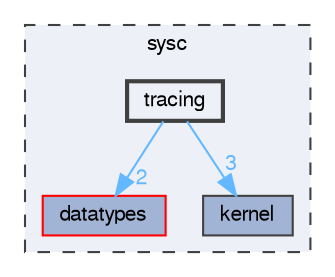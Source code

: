 digraph "sysc/tracing"
{
 // LATEX_PDF_SIZE
  bgcolor="transparent";
  edge [fontname=FreeSans,fontsize=10,labelfontname=FreeSans,labelfontsize=10];
  node [fontname=FreeSans,fontsize=10,shape=box,height=0.2,width=0.4];
  compound=true
  subgraph clusterdir_b3fe251d03f02f270a00ddc1eaee8ac2 {
    graph [ bgcolor="#edf0f7", pencolor="grey25", label="sysc", fontname=FreeSans,fontsize=10 style="filled,dashed", URL="dir_b3fe251d03f02f270a00ddc1eaee8ac2.html",tooltip=""]
  dir_5e69c086e82be690ab2b0365646e74e7 [label="datatypes", fillcolor="#a2b4d6", color="red", style="filled", URL="dir_5e69c086e82be690ab2b0365646e74e7.html",tooltip=""];
  dir_b4b56023568c35e5a49172d00a6c7a39 [label="kernel", fillcolor="#a2b4d6", color="grey25", style="filled", URL="dir_b4b56023568c35e5a49172d00a6c7a39.html",tooltip=""];
  dir_4eddbcb30e9a369379b31e2b2e8cd530 [label="tracing", fillcolor="#edf0f7", color="grey25", style="filled,bold", URL="dir_4eddbcb30e9a369379b31e2b2e8cd530.html",tooltip=""];
  }
  dir_4eddbcb30e9a369379b31e2b2e8cd530->dir_5e69c086e82be690ab2b0365646e74e7 [headlabel="2", labeldistance=1.5 headhref="dir_000008_000002.html" href="dir_000008_000002.html" color="steelblue1" fontcolor="steelblue1"];
  dir_4eddbcb30e9a369379b31e2b2e8cd530->dir_b4b56023568c35e5a49172d00a6c7a39 [headlabel="3", labeldistance=1.5 headhref="dir_000008_000005.html" href="dir_000008_000005.html" color="steelblue1" fontcolor="steelblue1"];
}
